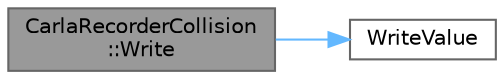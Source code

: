 digraph "CarlaRecorderCollision::Write"
{
 // INTERACTIVE_SVG=YES
 // LATEX_PDF_SIZE
  bgcolor="transparent";
  edge [fontname=Helvetica,fontsize=10,labelfontname=Helvetica,labelfontsize=10];
  node [fontname=Helvetica,fontsize=10,shape=box,height=0.2,width=0.4];
  rankdir="LR";
  Node1 [id="Node000001",label="CarlaRecorderCollision\l::Write",height=0.2,width=0.4,color="gray40", fillcolor="grey60", style="filled", fontcolor="black",tooltip=" "];
  Node1 -> Node2 [id="edge1_Node000001_Node000002",color="steelblue1",style="solid",tooltip=" "];
  Node2 [id="Node000002",label="WriteValue",height=0.2,width=0.4,color="grey40", fillcolor="white", style="filled",URL="$d6/dd1/CarlaRecorderHelpers_8h.html#ab3001b37b537aff86368f502ef8dbfa6",tooltip=" "];
}
